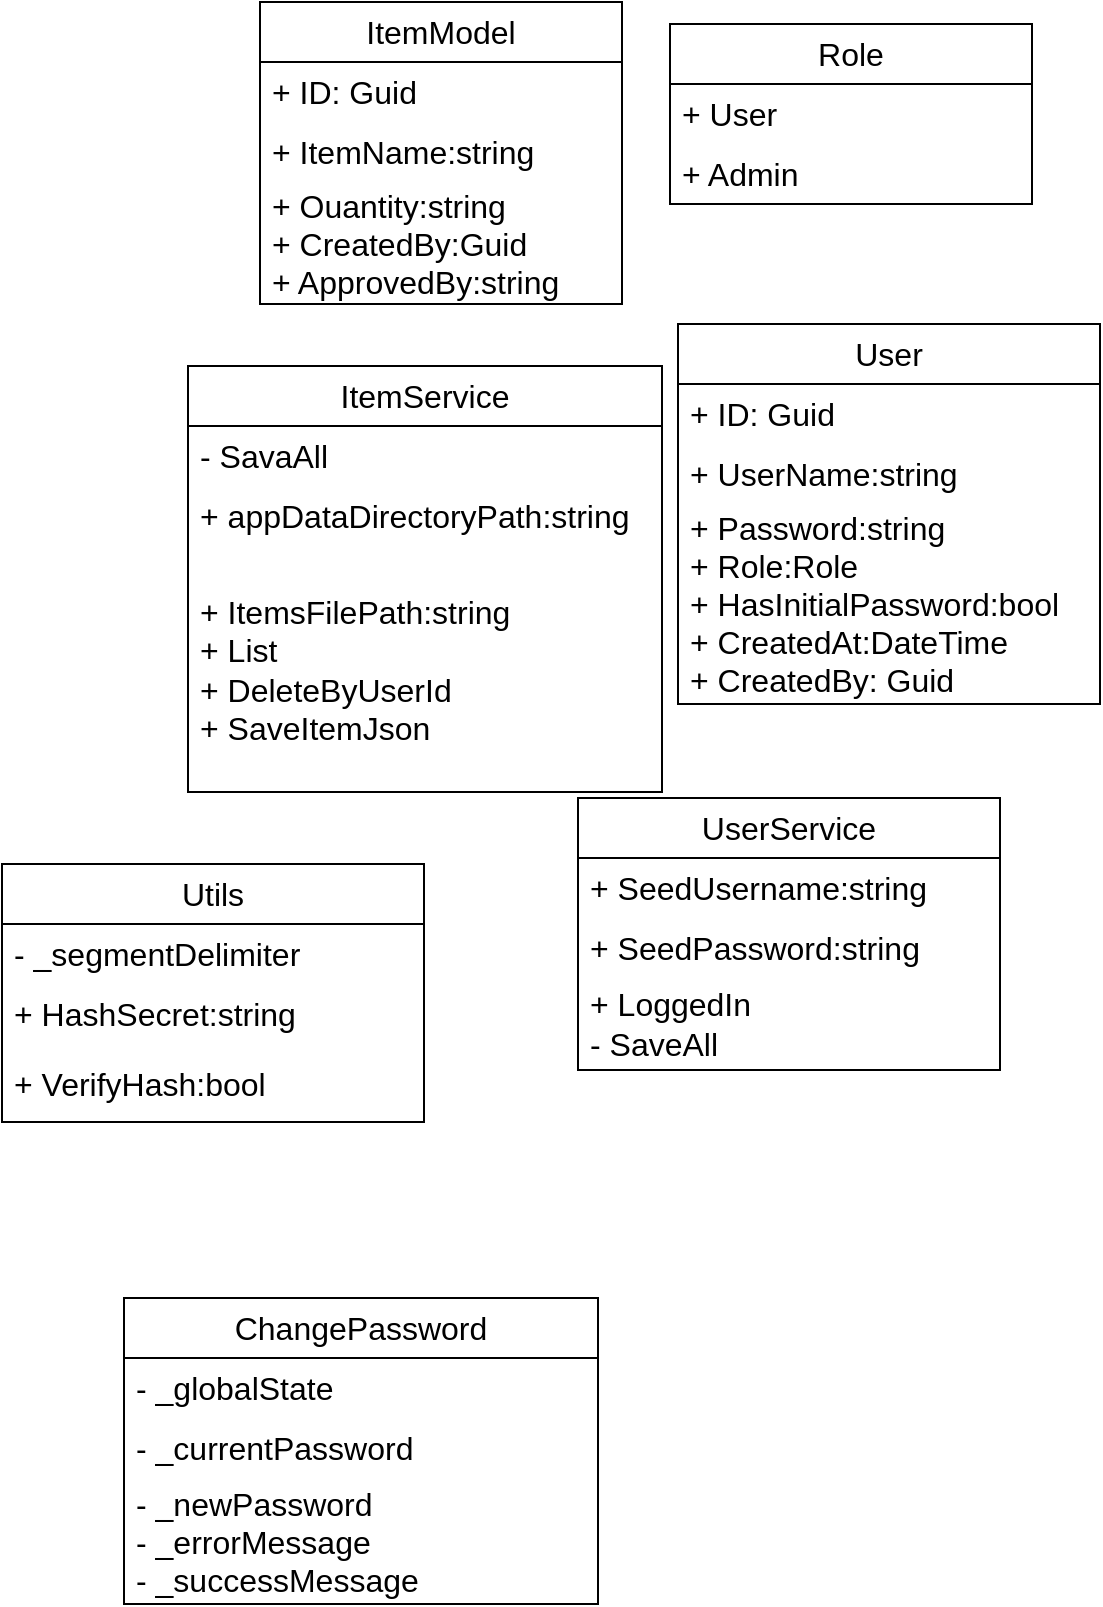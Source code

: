 <mxfile version="20.8.1" type="github">
  <diagram id="oLVUCd4GY334BwaC2so_" name="Page-1">
    <mxGraphModel dx="725" dy="430" grid="0" gridSize="10" guides="1" tooltips="1" connect="1" arrows="1" fold="1" page="0" pageScale="1" pageWidth="850" pageHeight="1100" math="0" shadow="0">
      <root>
        <mxCell id="0" />
        <mxCell id="1" parent="0" />
        <mxCell id="QScW75L0Vzl6emZOsY5n-1" value="ItemModel" style="swimlane;fontStyle=0;childLayout=stackLayout;horizontal=1;startSize=30;horizontalStack=0;resizeParent=1;resizeParentMax=0;resizeLast=0;collapsible=1;marginBottom=0;whiteSpace=wrap;html=1;fontSize=16;" vertex="1" parent="1">
          <mxGeometry x="-82" y="6" width="181" height="151" as="geometry" />
        </mxCell>
        <mxCell id="QScW75L0Vzl6emZOsY5n-2" value="+ ID: Guid" style="text;strokeColor=none;fillColor=none;align=left;verticalAlign=middle;spacingLeft=4;spacingRight=4;overflow=hidden;points=[[0,0.5],[1,0.5]];portConstraint=eastwest;rotatable=0;whiteSpace=wrap;html=1;fontSize=16;" vertex="1" parent="QScW75L0Vzl6emZOsY5n-1">
          <mxGeometry y="30" width="181" height="30" as="geometry" />
        </mxCell>
        <mxCell id="QScW75L0Vzl6emZOsY5n-3" value="+ ItemName:string" style="text;strokeColor=none;fillColor=none;align=left;verticalAlign=middle;spacingLeft=4;spacingRight=4;overflow=hidden;points=[[0,0.5],[1,0.5]];portConstraint=eastwest;rotatable=0;whiteSpace=wrap;html=1;fontSize=16;" vertex="1" parent="QScW75L0Vzl6emZOsY5n-1">
          <mxGeometry y="60" width="181" height="30" as="geometry" />
        </mxCell>
        <mxCell id="QScW75L0Vzl6emZOsY5n-4" value="+ Ouantity:string&lt;br&gt;+ CreatedBy:Guid&lt;br&gt;+ ApprovedBy:string&lt;br&gt;+ Data:DateTime" style="text;strokeColor=none;fillColor=none;align=left;verticalAlign=middle;spacingLeft=4;spacingRight=4;overflow=hidden;points=[[0,0.5],[1,0.5]];portConstraint=eastwest;rotatable=0;whiteSpace=wrap;html=1;fontSize=16;" vertex="1" parent="QScW75L0Vzl6emZOsY5n-1">
          <mxGeometry y="90" width="181" height="61" as="geometry" />
        </mxCell>
        <mxCell id="QScW75L0Vzl6emZOsY5n-6" value="ItemService" style="swimlane;fontStyle=0;childLayout=stackLayout;horizontal=1;startSize=30;horizontalStack=0;resizeParent=1;resizeParentMax=0;resizeLast=0;collapsible=1;marginBottom=0;whiteSpace=wrap;html=1;fontSize=16;" vertex="1" parent="1">
          <mxGeometry x="-118" y="188" width="237" height="213" as="geometry" />
        </mxCell>
        <mxCell id="QScW75L0Vzl6emZOsY5n-7" value="- SavaAll" style="text;strokeColor=none;fillColor=none;align=left;verticalAlign=middle;spacingLeft=4;spacingRight=4;overflow=hidden;points=[[0,0.5],[1,0.5]];portConstraint=eastwest;rotatable=0;whiteSpace=wrap;html=1;fontSize=16;" vertex="1" parent="QScW75L0Vzl6emZOsY5n-6">
          <mxGeometry y="30" width="237" height="30" as="geometry" />
        </mxCell>
        <mxCell id="QScW75L0Vzl6emZOsY5n-8" value="+ appDataDirectoryPath:string" style="text;strokeColor=none;fillColor=none;align=left;verticalAlign=middle;spacingLeft=4;spacingRight=4;overflow=hidden;points=[[0,0.5],[1,0.5]];portConstraint=eastwest;rotatable=0;whiteSpace=wrap;html=1;fontSize=16;" vertex="1" parent="QScW75L0Vzl6emZOsY5n-6">
          <mxGeometry y="60" width="237" height="30" as="geometry" />
        </mxCell>
        <mxCell id="QScW75L0Vzl6emZOsY5n-9" value="+ ItemsFilePath:string&lt;br&gt;+ List&lt;br&gt;+ DeleteByUserId&lt;br&gt;+ SaveItemJson" style="text;strokeColor=none;fillColor=none;align=left;verticalAlign=middle;spacingLeft=4;spacingRight=4;overflow=hidden;points=[[0,0.5],[1,0.5]];portConstraint=eastwest;rotatable=0;whiteSpace=wrap;html=1;fontSize=16;" vertex="1" parent="QScW75L0Vzl6emZOsY5n-6">
          <mxGeometry y="90" width="237" height="123" as="geometry" />
        </mxCell>
        <mxCell id="QScW75L0Vzl6emZOsY5n-10" value="Role" style="swimlane;fontStyle=0;childLayout=stackLayout;horizontal=1;startSize=30;horizontalStack=0;resizeParent=1;resizeParentMax=0;resizeLast=0;collapsible=1;marginBottom=0;whiteSpace=wrap;html=1;fontSize=16;" vertex="1" parent="1">
          <mxGeometry x="123" y="17" width="181" height="90" as="geometry" />
        </mxCell>
        <mxCell id="QScW75L0Vzl6emZOsY5n-11" value="+ User" style="text;strokeColor=none;fillColor=none;align=left;verticalAlign=middle;spacingLeft=4;spacingRight=4;overflow=hidden;points=[[0,0.5],[1,0.5]];portConstraint=eastwest;rotatable=0;whiteSpace=wrap;html=1;fontSize=16;" vertex="1" parent="QScW75L0Vzl6emZOsY5n-10">
          <mxGeometry y="30" width="181" height="30" as="geometry" />
        </mxCell>
        <mxCell id="QScW75L0Vzl6emZOsY5n-12" value="+ Admin" style="text;strokeColor=none;fillColor=none;align=left;verticalAlign=middle;spacingLeft=4;spacingRight=4;overflow=hidden;points=[[0,0.5],[1,0.5]];portConstraint=eastwest;rotatable=0;whiteSpace=wrap;html=1;fontSize=16;" vertex="1" parent="QScW75L0Vzl6emZOsY5n-10">
          <mxGeometry y="60" width="181" height="30" as="geometry" />
        </mxCell>
        <mxCell id="QScW75L0Vzl6emZOsY5n-14" value="User" style="swimlane;fontStyle=0;childLayout=stackLayout;horizontal=1;startSize=30;horizontalStack=0;resizeParent=1;resizeParentMax=0;resizeLast=0;collapsible=1;marginBottom=0;whiteSpace=wrap;html=1;fontSize=16;" vertex="1" parent="1">
          <mxGeometry x="127" y="167" width="211" height="190" as="geometry" />
        </mxCell>
        <mxCell id="QScW75L0Vzl6emZOsY5n-15" value="+ ID: Guid" style="text;strokeColor=none;fillColor=none;align=left;verticalAlign=middle;spacingLeft=4;spacingRight=4;overflow=hidden;points=[[0,0.5],[1,0.5]];portConstraint=eastwest;rotatable=0;whiteSpace=wrap;html=1;fontSize=16;" vertex="1" parent="QScW75L0Vzl6emZOsY5n-14">
          <mxGeometry y="30" width="211" height="30" as="geometry" />
        </mxCell>
        <mxCell id="QScW75L0Vzl6emZOsY5n-16" value="+ UserName:string&lt;br&gt;" style="text;strokeColor=none;fillColor=none;align=left;verticalAlign=middle;spacingLeft=4;spacingRight=4;overflow=hidden;points=[[0,0.5],[1,0.5]];portConstraint=eastwest;rotatable=0;whiteSpace=wrap;html=1;fontSize=16;" vertex="1" parent="QScW75L0Vzl6emZOsY5n-14">
          <mxGeometry y="60" width="211" height="30" as="geometry" />
        </mxCell>
        <mxCell id="QScW75L0Vzl6emZOsY5n-17" value="+ Password:string&lt;br&gt;+ Role:Role&lt;br&gt;+ HasInitialPassword:bool&lt;br&gt;+ CreatedAt:DateTime&lt;br&gt;+ CreatedBy: Guid" style="text;strokeColor=none;fillColor=none;align=left;verticalAlign=middle;spacingLeft=4;spacingRight=4;overflow=hidden;points=[[0,0.5],[1,0.5]];portConstraint=eastwest;rotatable=0;whiteSpace=wrap;html=1;fontSize=16;" vertex="1" parent="QScW75L0Vzl6emZOsY5n-14">
          <mxGeometry y="90" width="211" height="100" as="geometry" />
        </mxCell>
        <mxCell id="QScW75L0Vzl6emZOsY5n-18" value="UserService" style="swimlane;fontStyle=0;childLayout=stackLayout;horizontal=1;startSize=30;horizontalStack=0;resizeParent=1;resizeParentMax=0;resizeLast=0;collapsible=1;marginBottom=0;whiteSpace=wrap;html=1;fontSize=16;" vertex="1" parent="1">
          <mxGeometry x="77" y="404" width="211" height="136" as="geometry" />
        </mxCell>
        <mxCell id="QScW75L0Vzl6emZOsY5n-19" value="+ SeedUsername:string" style="text;strokeColor=none;fillColor=none;align=left;verticalAlign=middle;spacingLeft=4;spacingRight=4;overflow=hidden;points=[[0,0.5],[1,0.5]];portConstraint=eastwest;rotatable=0;whiteSpace=wrap;html=1;fontSize=16;" vertex="1" parent="QScW75L0Vzl6emZOsY5n-18">
          <mxGeometry y="30" width="211" height="30" as="geometry" />
        </mxCell>
        <mxCell id="QScW75L0Vzl6emZOsY5n-20" value="+ SeedPassword:string" style="text;strokeColor=none;fillColor=none;align=left;verticalAlign=middle;spacingLeft=4;spacingRight=4;overflow=hidden;points=[[0,0.5],[1,0.5]];portConstraint=eastwest;rotatable=0;whiteSpace=wrap;html=1;fontSize=16;" vertex="1" parent="QScW75L0Vzl6emZOsY5n-18">
          <mxGeometry y="60" width="211" height="30" as="geometry" />
        </mxCell>
        <mxCell id="QScW75L0Vzl6emZOsY5n-21" value="+ LoggedIn&lt;br&gt;- SaveAll" style="text;strokeColor=none;fillColor=none;align=left;verticalAlign=middle;spacingLeft=4;spacingRight=4;overflow=hidden;points=[[0,0.5],[1,0.5]];portConstraint=eastwest;rotatable=0;whiteSpace=wrap;html=1;fontSize=16;" vertex="1" parent="QScW75L0Vzl6emZOsY5n-18">
          <mxGeometry y="90" width="211" height="46" as="geometry" />
        </mxCell>
        <mxCell id="QScW75L0Vzl6emZOsY5n-22" value="Utils" style="swimlane;fontStyle=0;childLayout=stackLayout;horizontal=1;startSize=30;horizontalStack=0;resizeParent=1;resizeParentMax=0;resizeLast=0;collapsible=1;marginBottom=0;whiteSpace=wrap;html=1;fontSize=16;" vertex="1" parent="1">
          <mxGeometry x="-211" y="437" width="211" height="129" as="geometry" />
        </mxCell>
        <mxCell id="QScW75L0Vzl6emZOsY5n-23" value="- _segmentDelimiter" style="text;strokeColor=none;fillColor=none;align=left;verticalAlign=middle;spacingLeft=4;spacingRight=4;overflow=hidden;points=[[0,0.5],[1,0.5]];portConstraint=eastwest;rotatable=0;whiteSpace=wrap;html=1;fontSize=16;" vertex="1" parent="QScW75L0Vzl6emZOsY5n-22">
          <mxGeometry y="30" width="211" height="30" as="geometry" />
        </mxCell>
        <mxCell id="QScW75L0Vzl6emZOsY5n-24" value="+ HashSecret:string" style="text;strokeColor=none;fillColor=none;align=left;verticalAlign=middle;spacingLeft=4;spacingRight=4;overflow=hidden;points=[[0,0.5],[1,0.5]];portConstraint=eastwest;rotatable=0;whiteSpace=wrap;html=1;fontSize=16;" vertex="1" parent="QScW75L0Vzl6emZOsY5n-22">
          <mxGeometry y="60" width="211" height="30" as="geometry" />
        </mxCell>
        <mxCell id="QScW75L0Vzl6emZOsY5n-25" value="+ VerifyHash:bool&lt;br&gt;" style="text;strokeColor=none;fillColor=none;align=left;verticalAlign=middle;spacingLeft=4;spacingRight=4;overflow=hidden;points=[[0,0.5],[1,0.5]];portConstraint=eastwest;rotatable=0;whiteSpace=wrap;html=1;fontSize=16;" vertex="1" parent="QScW75L0Vzl6emZOsY5n-22">
          <mxGeometry y="90" width="211" height="39" as="geometry" />
        </mxCell>
        <mxCell id="QScW75L0Vzl6emZOsY5n-26" value="ChangePassword" style="swimlane;fontStyle=0;childLayout=stackLayout;horizontal=1;startSize=30;horizontalStack=0;resizeParent=1;resizeParentMax=0;resizeLast=0;collapsible=1;marginBottom=0;whiteSpace=wrap;html=1;fontSize=16;" vertex="1" parent="1">
          <mxGeometry x="-150" y="654" width="237" height="153" as="geometry" />
        </mxCell>
        <mxCell id="QScW75L0Vzl6emZOsY5n-27" value="- _globalState" style="text;strokeColor=none;fillColor=none;align=left;verticalAlign=middle;spacingLeft=4;spacingRight=4;overflow=hidden;points=[[0,0.5],[1,0.5]];portConstraint=eastwest;rotatable=0;whiteSpace=wrap;html=1;fontSize=16;" vertex="1" parent="QScW75L0Vzl6emZOsY5n-26">
          <mxGeometry y="30" width="237" height="30" as="geometry" />
        </mxCell>
        <mxCell id="QScW75L0Vzl6emZOsY5n-28" value="- _currentPassword" style="text;strokeColor=none;fillColor=none;align=left;verticalAlign=middle;spacingLeft=4;spacingRight=4;overflow=hidden;points=[[0,0.5],[1,0.5]];portConstraint=eastwest;rotatable=0;whiteSpace=wrap;html=1;fontSize=16;" vertex="1" parent="QScW75L0Vzl6emZOsY5n-26">
          <mxGeometry y="60" width="237" height="30" as="geometry" />
        </mxCell>
        <mxCell id="QScW75L0Vzl6emZOsY5n-29" value="- _newPassword&lt;br&gt;- _errorMessage&lt;br&gt;- _successMessage&lt;br&gt;" style="text;strokeColor=none;fillColor=none;align=left;verticalAlign=middle;spacingLeft=4;spacingRight=4;overflow=hidden;points=[[0,0.5],[1,0.5]];portConstraint=eastwest;rotatable=0;whiteSpace=wrap;html=1;fontSize=16;" vertex="1" parent="QScW75L0Vzl6emZOsY5n-26">
          <mxGeometry y="90" width="237" height="63" as="geometry" />
        </mxCell>
      </root>
    </mxGraphModel>
  </diagram>
</mxfile>
